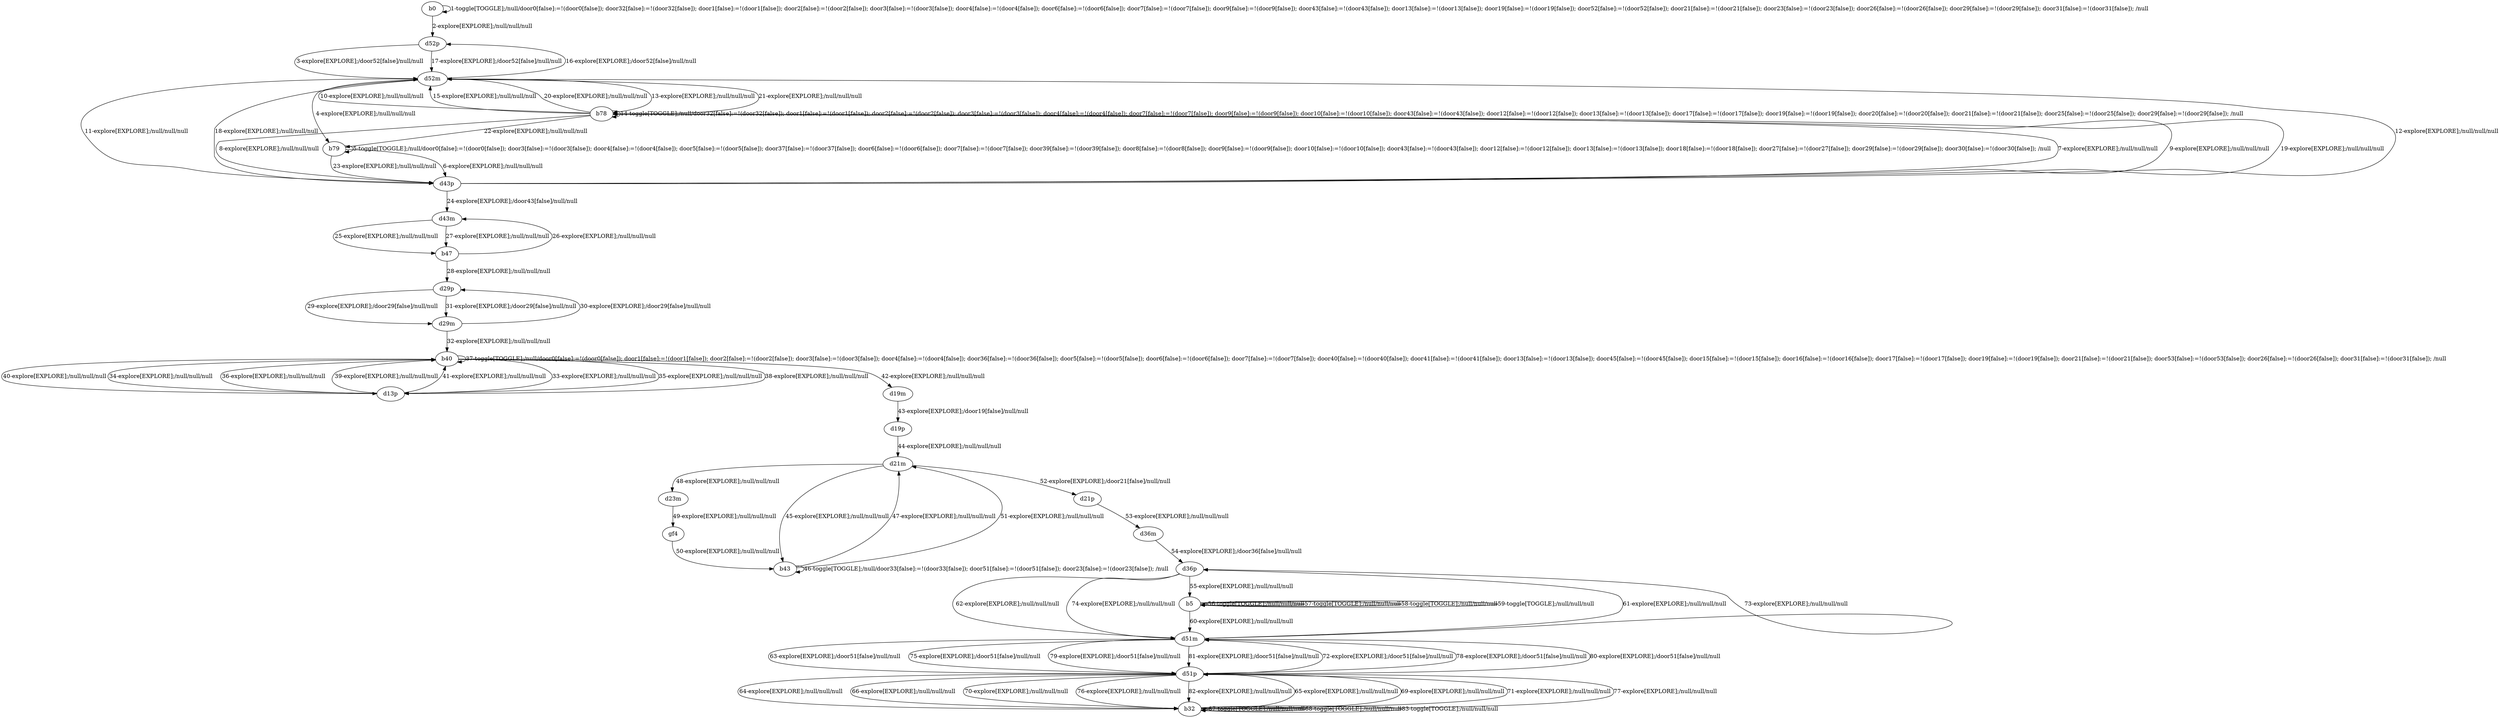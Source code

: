 # Total number of goals covered by this test: 5
# d51p --> d51m
# d51m --> d51p
# b32 --> b32
# b32 --> d51p
# d51p --> b32

digraph g {
"b0" -> "b0" [label = "1-toggle[TOGGLE];/null/door0[false]:=!(door0[false]); door32[false]:=!(door32[false]); door1[false]:=!(door1[false]); door2[false]:=!(door2[false]); door3[false]:=!(door3[false]); door4[false]:=!(door4[false]); door6[false]:=!(door6[false]); door7[false]:=!(door7[false]); door9[false]:=!(door9[false]); door43[false]:=!(door43[false]); door13[false]:=!(door13[false]); door19[false]:=!(door19[false]); door52[false]:=!(door52[false]); door21[false]:=!(door21[false]); door23[false]:=!(door23[false]); door26[false]:=!(door26[false]); door29[false]:=!(door29[false]); door31[false]:=!(door31[false]); /null"];
"b0" -> "d52p" [label = "2-explore[EXPLORE];/null/null/null"];
"d52p" -> "d52m" [label = "3-explore[EXPLORE];/door52[false]/null/null"];
"d52m" -> "b79" [label = "4-explore[EXPLORE];/null/null/null"];
"b79" -> "b79" [label = "5-toggle[TOGGLE];/null/door0[false]:=!(door0[false]); door3[false]:=!(door3[false]); door4[false]:=!(door4[false]); door5[false]:=!(door5[false]); door37[false]:=!(door37[false]); door6[false]:=!(door6[false]); door7[false]:=!(door7[false]); door39[false]:=!(door39[false]); door8[false]:=!(door8[false]); door9[false]:=!(door9[false]); door10[false]:=!(door10[false]); door43[false]:=!(door43[false]); door12[false]:=!(door12[false]); door13[false]:=!(door13[false]); door18[false]:=!(door18[false]); door27[false]:=!(door27[false]); door29[false]:=!(door29[false]); door30[false]:=!(door30[false]); /null"];
"b79" -> "d43p" [label = "6-explore[EXPLORE];/null/null/null"];
"d43p" -> "b78" [label = "7-explore[EXPLORE];/null/null/null"];
"b78" -> "d43p" [label = "8-explore[EXPLORE];/null/null/null"];
"d43p" -> "b78" [label = "9-explore[EXPLORE];/null/null/null"];
"b78" -> "d52m" [label = "10-explore[EXPLORE];/null/null/null"];
"d52m" -> "d43p" [label = "11-explore[EXPLORE];/null/null/null"];
"d43p" -> "d52m" [label = "12-explore[EXPLORE];/null/null/null"];
"d52m" -> "b78" [label = "13-explore[EXPLORE];/null/null/null"];
"b78" -> "b78" [label = "14-toggle[TOGGLE];/null/door32[false]:=!(door32[false]); door1[false]:=!(door1[false]); door2[false]:=!(door2[false]); door3[false]:=!(door3[false]); door4[false]:=!(door4[false]); door7[false]:=!(door7[false]); door9[false]:=!(door9[false]); door10[false]:=!(door10[false]); door43[false]:=!(door43[false]); door12[false]:=!(door12[false]); door13[false]:=!(door13[false]); door17[false]:=!(door17[false]); door19[false]:=!(door19[false]); door20[false]:=!(door20[false]); door21[false]:=!(door21[false]); door25[false]:=!(door25[false]); door29[false]:=!(door29[false]); /null"];
"b78" -> "d52m" [label = "15-explore[EXPLORE];/null/null/null"];
"d52m" -> "d52p" [label = "16-explore[EXPLORE];/door52[false]/null/null"];
"d52p" -> "d52m" [label = "17-explore[EXPLORE];/door52[false]/null/null"];
"d52m" -> "d43p" [label = "18-explore[EXPLORE];/null/null/null"];
"d43p" -> "b78" [label = "19-explore[EXPLORE];/null/null/null"];
"b78" -> "d52m" [label = "20-explore[EXPLORE];/null/null/null"];
"d52m" -> "b78" [label = "21-explore[EXPLORE];/null/null/null"];
"b78" -> "b79" [label = "22-explore[EXPLORE];/null/null/null"];
"b79" -> "d43p" [label = "23-explore[EXPLORE];/null/null/null"];
"d43p" -> "d43m" [label = "24-explore[EXPLORE];/door43[false]/null/null"];
"d43m" -> "b47" [label = "25-explore[EXPLORE];/null/null/null"];
"b47" -> "d43m" [label = "26-explore[EXPLORE];/null/null/null"];
"d43m" -> "b47" [label = "27-explore[EXPLORE];/null/null/null"];
"b47" -> "d29p" [label = "28-explore[EXPLORE];/null/null/null"];
"d29p" -> "d29m" [label = "29-explore[EXPLORE];/door29[false]/null/null"];
"d29m" -> "d29p" [label = "30-explore[EXPLORE];/door29[false]/null/null"];
"d29p" -> "d29m" [label = "31-explore[EXPLORE];/door29[false]/null/null"];
"d29m" -> "b40" [label = "32-explore[EXPLORE];/null/null/null"];
"b40" -> "d13p" [label = "33-explore[EXPLORE];/null/null/null"];
"d13p" -> "b40" [label = "34-explore[EXPLORE];/null/null/null"];
"b40" -> "d13p" [label = "35-explore[EXPLORE];/null/null/null"];
"d13p" -> "b40" [label = "36-explore[EXPLORE];/null/null/null"];
"b40" -> "b40" [label = "37-toggle[TOGGLE];/null/door0[false]:=!(door0[false]); door1[false]:=!(door1[false]); door2[false]:=!(door2[false]); door3[false]:=!(door3[false]); door4[false]:=!(door4[false]); door36[false]:=!(door36[false]); door5[false]:=!(door5[false]); door6[false]:=!(door6[false]); door7[false]:=!(door7[false]); door40[false]:=!(door40[false]); door41[false]:=!(door41[false]); door13[false]:=!(door13[false]); door45[false]:=!(door45[false]); door15[false]:=!(door15[false]); door16[false]:=!(door16[false]); door17[false]:=!(door17[false]); door19[false]:=!(door19[false]); door21[false]:=!(door21[false]); door53[false]:=!(door53[false]); door26[false]:=!(door26[false]); door31[false]:=!(door31[false]); /null"];
"b40" -> "d13p" [label = "38-explore[EXPLORE];/null/null/null"];
"d13p" -> "b40" [label = "39-explore[EXPLORE];/null/null/null"];
"b40" -> "d13p" [label = "40-explore[EXPLORE];/null/null/null"];
"d13p" -> "b40" [label = "41-explore[EXPLORE];/null/null/null"];
"b40" -> "d19m" [label = "42-explore[EXPLORE];/null/null/null"];
"d19m" -> "d19p" [label = "43-explore[EXPLORE];/door19[false]/null/null"];
"d19p" -> "d21m" [label = "44-explore[EXPLORE];/null/null/null"];
"d21m" -> "b43" [label = "45-explore[EXPLORE];/null/null/null"];
"b43" -> "b43" [label = "46-toggle[TOGGLE];/null/door33[false]:=!(door33[false]); door51[false]:=!(door51[false]); door23[false]:=!(door23[false]); /null"];
"b43" -> "d21m" [label = "47-explore[EXPLORE];/null/null/null"];
"d21m" -> "d23m" [label = "48-explore[EXPLORE];/null/null/null"];
"d23m" -> "gf4" [label = "49-explore[EXPLORE];/null/null/null"];
"gf4" -> "b43" [label = "50-explore[EXPLORE];/null/null/null"];
"b43" -> "d21m" [label = "51-explore[EXPLORE];/null/null/null"];
"d21m" -> "d21p" [label = "52-explore[EXPLORE];/door21[false]/null/null"];
"d21p" -> "d36m" [label = "53-explore[EXPLORE];/null/null/null"];
"d36m" -> "d36p" [label = "54-explore[EXPLORE];/door36[false]/null/null"];
"d36p" -> "b5" [label = "55-explore[EXPLORE];/null/null/null"];
"b5" -> "b5" [label = "56-toggle[TOGGLE];/null/null/null"];
"b5" -> "b5" [label = "57-toggle[TOGGLE];/null/null/null"];
"b5" -> "b5" [label = "58-toggle[TOGGLE];/null/null/null"];
"b5" -> "b5" [label = "59-toggle[TOGGLE];/null/null/null"];
"b5" -> "d51m" [label = "60-explore[EXPLORE];/null/null/null"];
"d51m" -> "d36p" [label = "61-explore[EXPLORE];/null/null/null"];
"d36p" -> "d51m" [label = "62-explore[EXPLORE];/null/null/null"];
"d51m" -> "d51p" [label = "63-explore[EXPLORE];/door51[false]/null/null"];
"d51p" -> "b32" [label = "64-explore[EXPLORE];/null/null/null"];
"b32" -> "d51p" [label = "65-explore[EXPLORE];/null/null/null"];
"d51p" -> "b32" [label = "66-explore[EXPLORE];/null/null/null"];
"b32" -> "b32" [label = "67-toggle[TOGGLE];/null/null/null"];
"b32" -> "b32" [label = "68-toggle[TOGGLE];/null/null/null"];
"b32" -> "d51p" [label = "69-explore[EXPLORE];/null/null/null"];
"d51p" -> "b32" [label = "70-explore[EXPLORE];/null/null/null"];
"b32" -> "d51p" [label = "71-explore[EXPLORE];/null/null/null"];
"d51p" -> "d51m" [label = "72-explore[EXPLORE];/door51[false]/null/null"];
"d51m" -> "d36p" [label = "73-explore[EXPLORE];/null/null/null"];
"d36p" -> "d51m" [label = "74-explore[EXPLORE];/null/null/null"];
"d51m" -> "d51p" [label = "75-explore[EXPLORE];/door51[false]/null/null"];
"d51p" -> "b32" [label = "76-explore[EXPLORE];/null/null/null"];
"b32" -> "d51p" [label = "77-explore[EXPLORE];/null/null/null"];
"d51p" -> "d51m" [label = "78-explore[EXPLORE];/door51[false]/null/null"];
"d51m" -> "d51p" [label = "79-explore[EXPLORE];/door51[false]/null/null"];
"d51p" -> "d51m" [label = "80-explore[EXPLORE];/door51[false]/null/null"];
"d51m" -> "d51p" [label = "81-explore[EXPLORE];/door51[false]/null/null"];
"d51p" -> "b32" [label = "82-explore[EXPLORE];/null/null/null"];
"b32" -> "b32" [label = "83-toggle[TOGGLE];/null/null/null"];
}